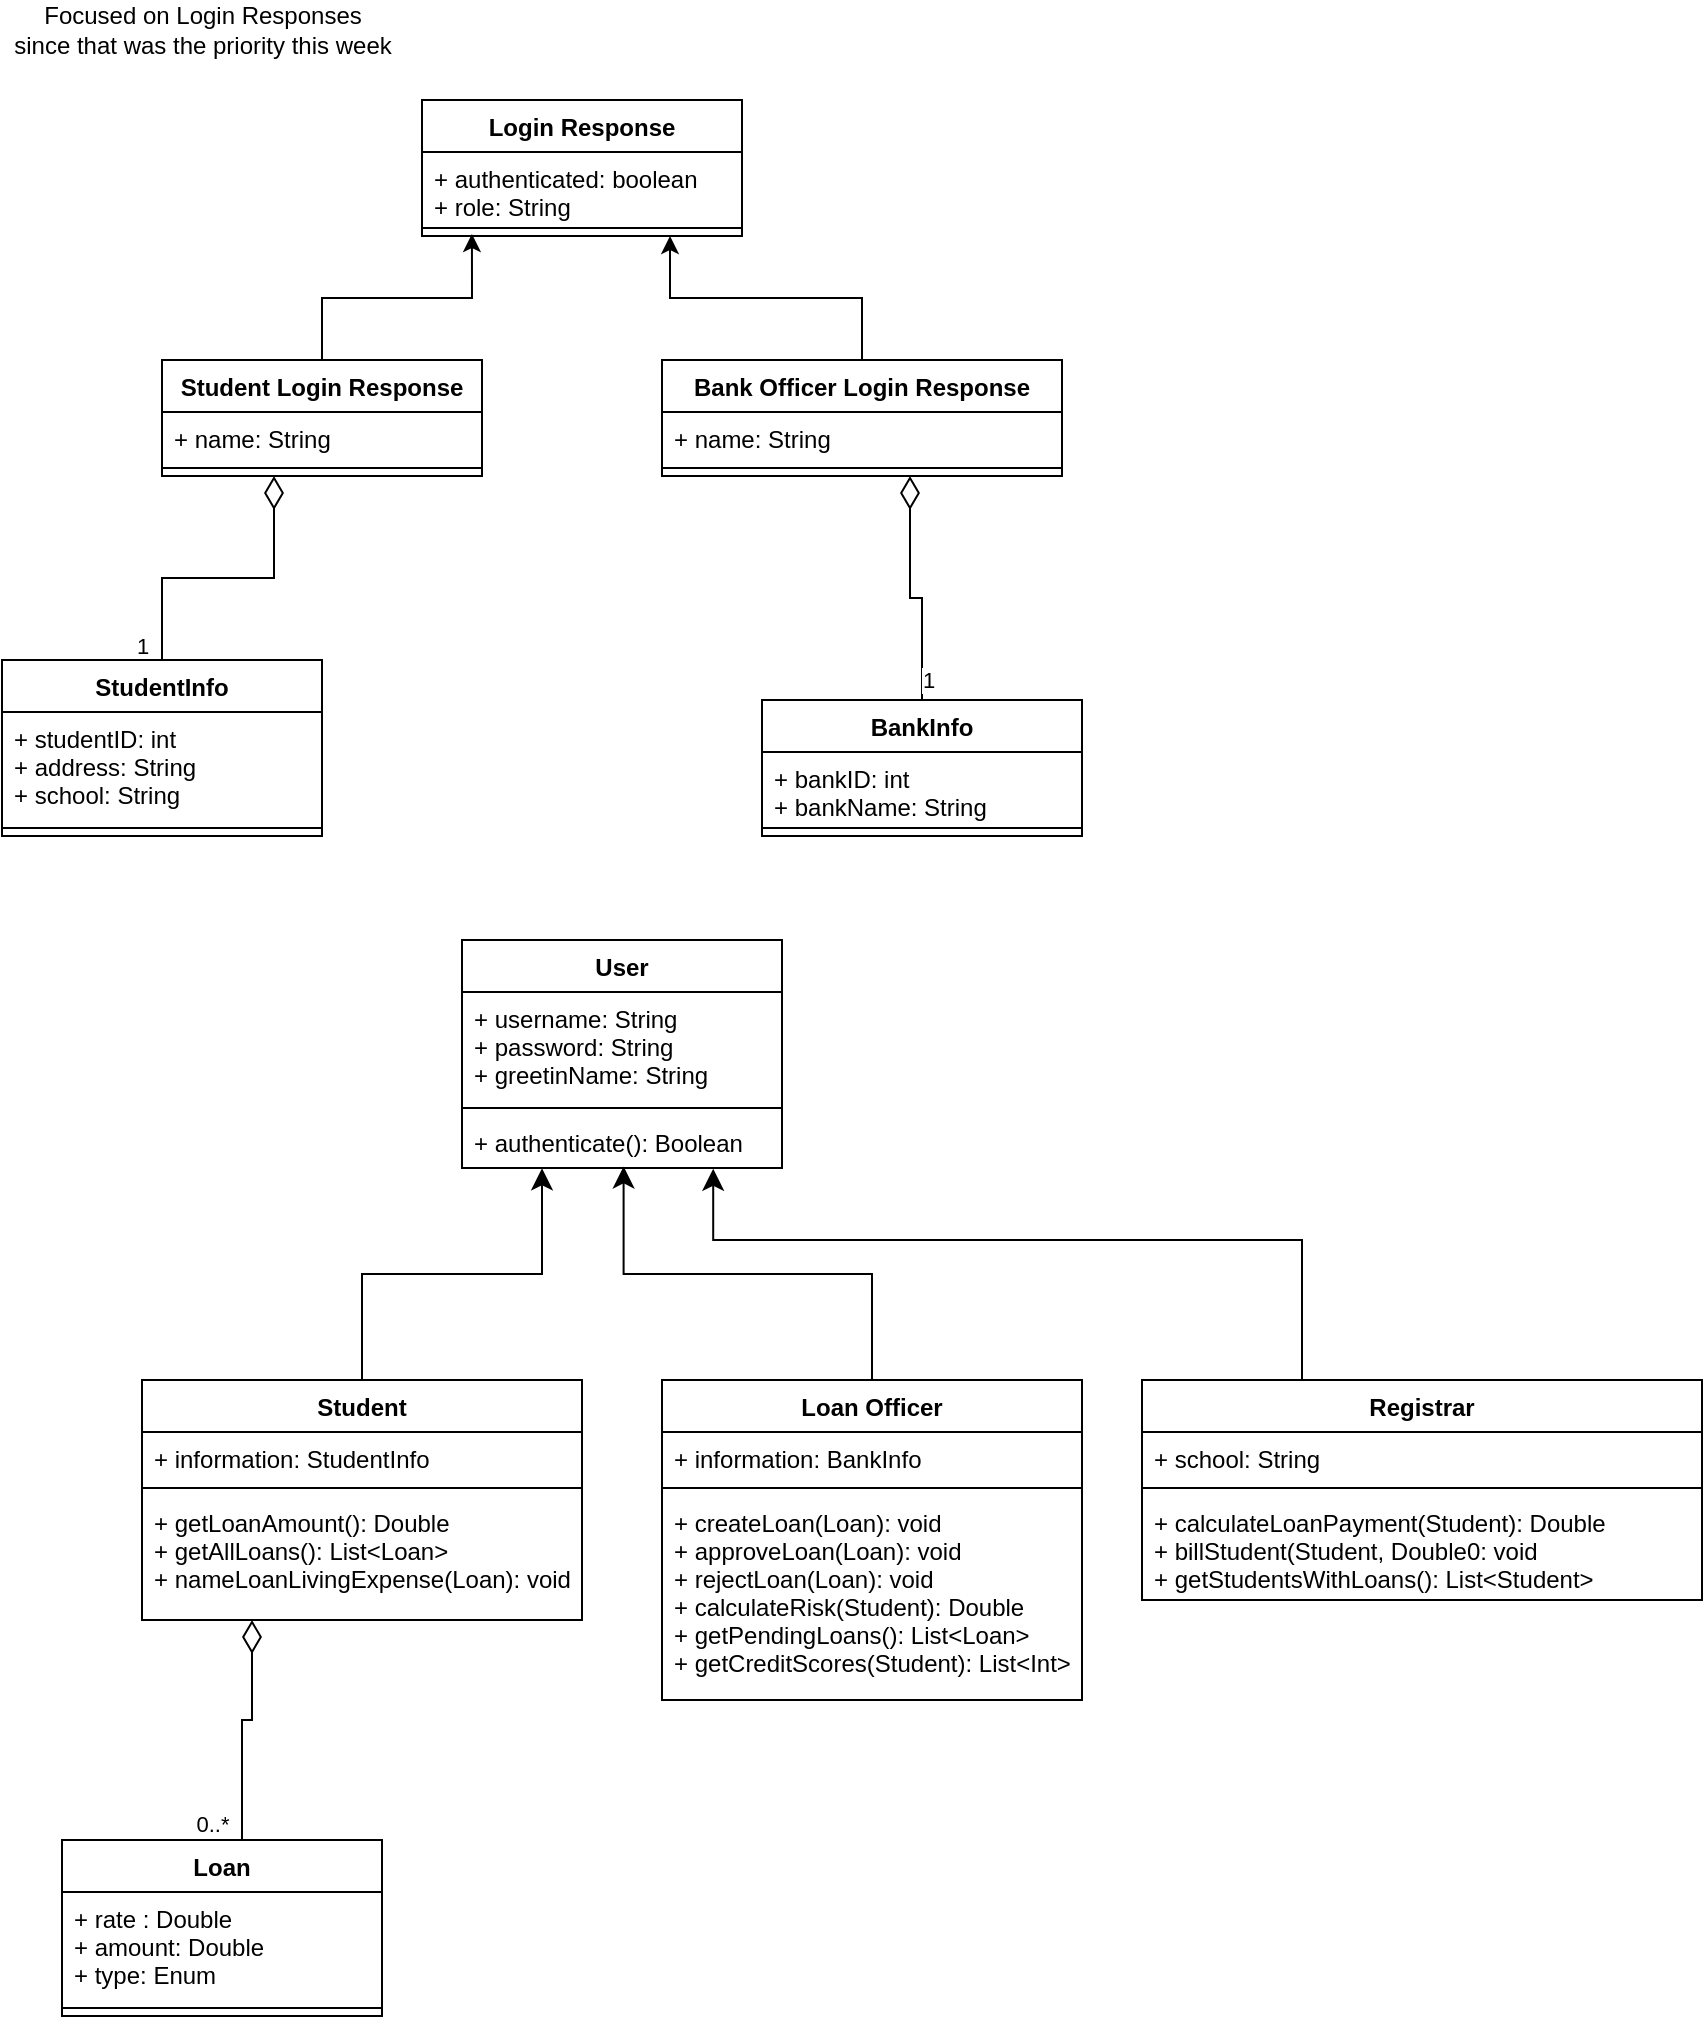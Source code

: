 <mxfile version="14.6.13" type="device"><diagram id="gWzMFbjAJDvHAg9zyWPQ" name="Page-1"><mxGraphModel dx="1086" dy="846" grid="1" gridSize="10" guides="1" tooltips="1" connect="1" arrows="1" fold="1" page="1" pageScale="1" pageWidth="1200" pageHeight="1920" math="0" shadow="0"><root><mxCell id="0"/><mxCell id="1" parent="0"/><mxCell id="otyfcu-v3QBBqIMJjzfW-1" value="Login Response" style="swimlane;fontStyle=1;align=center;verticalAlign=top;childLayout=stackLayout;horizontal=1;startSize=26;horizontalStack=0;resizeParent=1;resizeParentMax=0;resizeLast=0;collapsible=1;marginBottom=0;" parent="1" vertex="1"><mxGeometry x="240" y="100" width="160" height="68" as="geometry"/></mxCell><mxCell id="otyfcu-v3QBBqIMJjzfW-2" value="+ authenticated: boolean&#10;+ role: String" style="text;strokeColor=none;fillColor=none;align=left;verticalAlign=top;spacingLeft=4;spacingRight=4;overflow=hidden;rotatable=0;points=[[0,0.5],[1,0.5]];portConstraint=eastwest;" parent="otyfcu-v3QBBqIMJjzfW-1" vertex="1"><mxGeometry y="26" width="160" height="34" as="geometry"/></mxCell><mxCell id="otyfcu-v3QBBqIMJjzfW-3" value="" style="line;strokeWidth=1;fillColor=none;align=left;verticalAlign=middle;spacingTop=-1;spacingLeft=3;spacingRight=3;rotatable=0;labelPosition=right;points=[];portConstraint=eastwest;" parent="otyfcu-v3QBBqIMJjzfW-1" vertex="1"><mxGeometry y="60" width="160" height="8" as="geometry"/></mxCell><mxCell id="otyfcu-v3QBBqIMJjzfW-8" style="edgeStyle=orthogonalEdgeStyle;rounded=0;orthogonalLoop=1;jettySize=auto;html=1;entryX=0.156;entryY=0.875;entryDx=0;entryDy=0;entryPerimeter=0;" parent="1" source="otyfcu-v3QBBqIMJjzfW-5" target="otyfcu-v3QBBqIMJjzfW-3" edge="1"><mxGeometry relative="1" as="geometry"/></mxCell><mxCell id="otyfcu-v3QBBqIMJjzfW-5" value="Student Login Response" style="swimlane;fontStyle=1;align=center;verticalAlign=top;childLayout=stackLayout;horizontal=1;startSize=26;horizontalStack=0;resizeParent=1;resizeParentMax=0;resizeLast=0;collapsible=1;marginBottom=0;" parent="1" vertex="1"><mxGeometry x="110" y="230" width="160" height="58" as="geometry"/></mxCell><mxCell id="otyfcu-v3QBBqIMJjzfW-6" value="+ name: String" style="text;strokeColor=none;fillColor=none;align=left;verticalAlign=top;spacingLeft=4;spacingRight=4;overflow=hidden;rotatable=0;points=[[0,0.5],[1,0.5]];portConstraint=eastwest;" parent="otyfcu-v3QBBqIMJjzfW-5" vertex="1"><mxGeometry y="26" width="160" height="24" as="geometry"/></mxCell><mxCell id="otyfcu-v3QBBqIMJjzfW-7" value="" style="line;strokeWidth=1;fillColor=none;align=left;verticalAlign=middle;spacingTop=-1;spacingLeft=3;spacingRight=3;rotatable=0;labelPosition=right;points=[];portConstraint=eastwest;" parent="otyfcu-v3QBBqIMJjzfW-5" vertex="1"><mxGeometry y="50" width="160" height="8" as="geometry"/></mxCell><mxCell id="otyfcu-v3QBBqIMJjzfW-24" style="edgeStyle=orthogonalEdgeStyle;rounded=0;orthogonalLoop=1;jettySize=auto;html=1;entryX=0.35;entryY=1;entryDx=0;entryDy=0;entryPerimeter=0;endArrow=diamondThin;endFill=0;endSize=14;" parent="1" source="otyfcu-v3QBBqIMJjzfW-12" target="otyfcu-v3QBBqIMJjzfW-7" edge="1"><mxGeometry relative="1" as="geometry"/></mxCell><mxCell id="otyfcu-v3QBBqIMJjzfW-33" value="1" style="edgeLabel;html=1;align=center;verticalAlign=middle;resizable=0;points=[];" parent="otyfcu-v3QBBqIMJjzfW-24" vertex="1" connectable="0"><mxGeometry x="-0.284" y="1" relative="1" as="geometry"><mxPoint x="-22" y="35" as="offset"/></mxGeometry></mxCell><mxCell id="otyfcu-v3QBBqIMJjzfW-12" value="StudentInfo" style="swimlane;fontStyle=1;align=center;verticalAlign=top;childLayout=stackLayout;horizontal=1;startSize=26;horizontalStack=0;resizeParent=1;resizeParentMax=0;resizeLast=0;collapsible=1;marginBottom=0;" parent="1" vertex="1"><mxGeometry x="30" y="380" width="160" height="88" as="geometry"/></mxCell><mxCell id="otyfcu-v3QBBqIMJjzfW-13" value="+ studentID: int&#10;+ address: String&#10;+ school: String" style="text;strokeColor=none;fillColor=none;align=left;verticalAlign=top;spacingLeft=4;spacingRight=4;overflow=hidden;rotatable=0;points=[[0,0.5],[1,0.5]];portConstraint=eastwest;" parent="otyfcu-v3QBBqIMJjzfW-12" vertex="1"><mxGeometry y="26" width="160" height="54" as="geometry"/></mxCell><mxCell id="otyfcu-v3QBBqIMJjzfW-14" value="" style="line;strokeWidth=1;fillColor=none;align=left;verticalAlign=middle;spacingTop=-1;spacingLeft=3;spacingRight=3;rotatable=0;labelPosition=right;points=[];portConstraint=eastwest;" parent="otyfcu-v3QBBqIMJjzfW-12" vertex="1"><mxGeometry y="80" width="160" height="8" as="geometry"/></mxCell><mxCell id="otyfcu-v3QBBqIMJjzfW-19" style="edgeStyle=orthogonalEdgeStyle;rounded=0;orthogonalLoop=1;jettySize=auto;html=1;entryX=0.775;entryY=1;entryDx=0;entryDy=0;entryPerimeter=0;" parent="1" source="otyfcu-v3QBBqIMJjzfW-16" target="otyfcu-v3QBBqIMJjzfW-3" edge="1"><mxGeometry relative="1" as="geometry"/></mxCell><mxCell id="otyfcu-v3QBBqIMJjzfW-16" value="Bank Officer Login Response" style="swimlane;fontStyle=1;align=center;verticalAlign=top;childLayout=stackLayout;horizontal=1;startSize=26;horizontalStack=0;resizeParent=1;resizeParentMax=0;resizeLast=0;collapsible=1;marginBottom=0;" parent="1" vertex="1"><mxGeometry x="360" y="230" width="200" height="58" as="geometry"/></mxCell><mxCell id="otyfcu-v3QBBqIMJjzfW-17" value="+ name: String" style="text;strokeColor=none;fillColor=none;align=left;verticalAlign=top;spacingLeft=4;spacingRight=4;overflow=hidden;rotatable=0;points=[[0,0.5],[1,0.5]];portConstraint=eastwest;" parent="otyfcu-v3QBBqIMJjzfW-16" vertex="1"><mxGeometry y="26" width="200" height="24" as="geometry"/></mxCell><mxCell id="otyfcu-v3QBBqIMJjzfW-18" value="" style="line;strokeWidth=1;fillColor=none;align=left;verticalAlign=middle;spacingTop=-1;spacingLeft=3;spacingRight=3;rotatable=0;labelPosition=right;points=[];portConstraint=eastwest;" parent="otyfcu-v3QBBqIMJjzfW-16" vertex="1"><mxGeometry y="50" width="200" height="8" as="geometry"/></mxCell><mxCell id="otyfcu-v3QBBqIMJjzfW-23" style="edgeStyle=orthogonalEdgeStyle;rounded=0;orthogonalLoop=1;jettySize=auto;html=1;entryX=0.62;entryY=1;entryDx=0;entryDy=0;entryPerimeter=0;endArrow=diamondThin;endFill=0;endSize=14;" parent="1" source="otyfcu-v3QBBqIMJjzfW-20" target="otyfcu-v3QBBqIMJjzfW-18" edge="1"><mxGeometry relative="1" as="geometry"/></mxCell><mxCell id="otyfcu-v3QBBqIMJjzfW-32" value="1" style="edgeLabel;html=1;align=center;verticalAlign=middle;resizable=0;points=[];" parent="otyfcu-v3QBBqIMJjzfW-23" vertex="1" connectable="0"><mxGeometry x="-0.78" y="-3" relative="1" as="geometry"><mxPoint y="3" as="offset"/></mxGeometry></mxCell><mxCell id="otyfcu-v3QBBqIMJjzfW-20" value="BankInfo" style="swimlane;fontStyle=1;align=center;verticalAlign=top;childLayout=stackLayout;horizontal=1;startSize=26;horizontalStack=0;resizeParent=1;resizeParentMax=0;resizeLast=0;collapsible=1;marginBottom=0;" parent="1" vertex="1"><mxGeometry x="410" y="400" width="160" height="68" as="geometry"/></mxCell><mxCell id="otyfcu-v3QBBqIMJjzfW-21" value="+ bankID: int&#10;+ bankName: String" style="text;strokeColor=none;fillColor=none;align=left;verticalAlign=top;spacingLeft=4;spacingRight=4;overflow=hidden;rotatable=0;points=[[0,0.5],[1,0.5]];portConstraint=eastwest;" parent="otyfcu-v3QBBqIMJjzfW-20" vertex="1"><mxGeometry y="26" width="160" height="34" as="geometry"/></mxCell><mxCell id="otyfcu-v3QBBqIMJjzfW-22" value="" style="line;strokeWidth=1;fillColor=none;align=left;verticalAlign=middle;spacingTop=-1;spacingLeft=3;spacingRight=3;rotatable=0;labelPosition=right;points=[];portConstraint=eastwest;" parent="otyfcu-v3QBBqIMJjzfW-20" vertex="1"><mxGeometry y="60" width="160" height="8" as="geometry"/></mxCell><mxCell id="otyfcu-v3QBBqIMJjzfW-34" style="edgeStyle=orthogonalEdgeStyle;rounded=0;orthogonalLoop=1;jettySize=auto;html=1;entryX=0.25;entryY=1;entryDx=0;entryDy=0;endArrow=diamondThin;endFill=0;endSize=14;" parent="1" source="otyfcu-v3QBBqIMJjzfW-25" target="otyfcu-v3QBBqIMJjzfW-41" edge="1"><mxGeometry relative="1" as="geometry"><mxPoint x="242.08" y="836.25" as="targetPoint"/><Array as="points"><mxPoint x="150" y="910"/><mxPoint x="155" y="910"/></Array></mxGeometry></mxCell><mxCell id="otyfcu-v3QBBqIMJjzfW-35" value="0..*" style="edgeLabel;html=1;align=center;verticalAlign=middle;resizable=0;points=[];" parent="otyfcu-v3QBBqIMJjzfW-34" vertex="1" connectable="0"><mxGeometry x="-0.372" y="-2" relative="1" as="geometry"><mxPoint x="-17" y="28" as="offset"/></mxGeometry></mxCell><mxCell id="otyfcu-v3QBBqIMJjzfW-25" value="Loan" style="swimlane;fontStyle=1;align=center;verticalAlign=top;childLayout=stackLayout;horizontal=1;startSize=26;horizontalStack=0;resizeParent=1;resizeParentMax=0;resizeLast=0;collapsible=1;marginBottom=0;" parent="1" vertex="1"><mxGeometry x="60" y="970" width="160" height="88" as="geometry"/></mxCell><mxCell id="otyfcu-v3QBBqIMJjzfW-26" value="+ rate : Double&#10;+ amount: Double&#10;+ type: Enum" style="text;strokeColor=none;fillColor=none;align=left;verticalAlign=top;spacingLeft=4;spacingRight=4;overflow=hidden;rotatable=0;points=[[0,0.5],[1,0.5]];portConstraint=eastwest;" parent="otyfcu-v3QBBqIMJjzfW-25" vertex="1"><mxGeometry y="26" width="160" height="54" as="geometry"/></mxCell><mxCell id="otyfcu-v3QBBqIMJjzfW-27" value="" style="line;strokeWidth=1;fillColor=none;align=left;verticalAlign=middle;spacingTop=-1;spacingLeft=3;spacingRight=3;rotatable=0;labelPosition=right;points=[];portConstraint=eastwest;" parent="otyfcu-v3QBBqIMJjzfW-25" vertex="1"><mxGeometry y="80" width="160" height="8" as="geometry"/></mxCell><mxCell id="otyfcu-v3QBBqIMJjzfW-36" value="Focused on Login Responses&lt;br&gt;since that was the priority this week" style="text;html=1;align=center;verticalAlign=middle;resizable=0;points=[];autosize=1;strokeColor=none;" parent="1" vertex="1"><mxGeometry x="30" y="50" width="200" height="30" as="geometry"/></mxCell><mxCell id="otyfcu-v3QBBqIMJjzfW-37" value="User" style="swimlane;fontStyle=1;align=center;verticalAlign=top;childLayout=stackLayout;horizontal=1;startSize=26;horizontalStack=0;resizeParent=1;resizeParentMax=0;resizeLast=0;collapsible=1;marginBottom=0;" parent="1" vertex="1"><mxGeometry x="260" y="520" width="160" height="114" as="geometry"/></mxCell><mxCell id="otyfcu-v3QBBqIMJjzfW-38" value="+ username: String&#10;+ password: String&#10;+ greetinName: String" style="text;strokeColor=none;fillColor=none;align=left;verticalAlign=top;spacingLeft=4;spacingRight=4;overflow=hidden;rotatable=0;points=[[0,0.5],[1,0.5]];portConstraint=eastwest;" parent="otyfcu-v3QBBqIMJjzfW-37" vertex="1"><mxGeometry y="26" width="160" height="54" as="geometry"/></mxCell><mxCell id="otyfcu-v3QBBqIMJjzfW-39" value="" style="line;strokeWidth=1;fillColor=none;align=left;verticalAlign=middle;spacingTop=-1;spacingLeft=3;spacingRight=3;rotatable=0;labelPosition=right;points=[];portConstraint=eastwest;" parent="otyfcu-v3QBBqIMJjzfW-37" vertex="1"><mxGeometry y="80" width="160" height="8" as="geometry"/></mxCell><mxCell id="otyfcu-v3QBBqIMJjzfW-40" value="+ authenticate(): Boolean" style="text;strokeColor=none;fillColor=none;align=left;verticalAlign=top;spacingLeft=4;spacingRight=4;overflow=hidden;rotatable=0;points=[[0,0.5],[1,0.5]];portConstraint=eastwest;" parent="otyfcu-v3QBBqIMJjzfW-37" vertex="1"><mxGeometry y="88" width="160" height="26" as="geometry"/></mxCell><mxCell id="otyfcu-v3QBBqIMJjzfW-57" style="edgeStyle=orthogonalEdgeStyle;rounded=0;orthogonalLoop=1;jettySize=auto;html=1;entryX=0.25;entryY=1.006;entryDx=0;entryDy=0;entryPerimeter=0;endArrow=classic;endFill=1;endSize=8;" parent="1" source="otyfcu-v3QBBqIMJjzfW-41" target="otyfcu-v3QBBqIMJjzfW-40" edge="1"><mxGeometry relative="1" as="geometry"/></mxCell><mxCell id="otyfcu-v3QBBqIMJjzfW-41" value="Student" style="swimlane;fontStyle=1;align=center;verticalAlign=top;childLayout=stackLayout;horizontal=1;startSize=26;horizontalStack=0;resizeParent=1;resizeParentMax=0;resizeLast=0;collapsible=1;marginBottom=0;" parent="1" vertex="1"><mxGeometry x="100" y="740" width="220" height="120" as="geometry"/></mxCell><mxCell id="otyfcu-v3QBBqIMJjzfW-42" value="+ information: StudentInfo" style="text;strokeColor=none;fillColor=none;align=left;verticalAlign=top;spacingLeft=4;spacingRight=4;overflow=hidden;rotatable=0;points=[[0,0.5],[1,0.5]];portConstraint=eastwest;" parent="otyfcu-v3QBBqIMJjzfW-41" vertex="1"><mxGeometry y="26" width="220" height="24" as="geometry"/></mxCell><mxCell id="otyfcu-v3QBBqIMJjzfW-43" value="" style="line;strokeWidth=1;fillColor=none;align=left;verticalAlign=middle;spacingTop=-1;spacingLeft=3;spacingRight=3;rotatable=0;labelPosition=right;points=[];portConstraint=eastwest;" parent="otyfcu-v3QBBqIMJjzfW-41" vertex="1"><mxGeometry y="50" width="220" height="8" as="geometry"/></mxCell><mxCell id="otyfcu-v3QBBqIMJjzfW-44" value="+ getLoanAmount(): Double&#10;+ getAllLoans(): List&lt;Loan&gt;&#10;+ nameLoanLivingExpense(Loan): void" style="text;strokeColor=none;fillColor=none;align=left;verticalAlign=top;spacingLeft=4;spacingRight=4;overflow=hidden;rotatable=0;points=[[0,0.5],[1,0.5]];portConstraint=eastwest;" parent="otyfcu-v3QBBqIMJjzfW-41" vertex="1"><mxGeometry y="58" width="220" height="62" as="geometry"/></mxCell><mxCell id="otyfcu-v3QBBqIMJjzfW-56" style="edgeStyle=orthogonalEdgeStyle;rounded=0;orthogonalLoop=1;jettySize=auto;html=1;entryX=0.505;entryY=0.971;entryDx=0;entryDy=0;entryPerimeter=0;endArrow=classic;endFill=1;endSize=8;" parent="1" source="otyfcu-v3QBBqIMJjzfW-52" target="otyfcu-v3QBBqIMJjzfW-40" edge="1"><mxGeometry relative="1" as="geometry"/></mxCell><mxCell id="otyfcu-v3QBBqIMJjzfW-52" value="Loan Officer" style="swimlane;fontStyle=1;align=center;verticalAlign=top;childLayout=stackLayout;horizontal=1;startSize=26;horizontalStack=0;resizeParent=1;resizeParentMax=0;resizeLast=0;collapsible=1;marginBottom=0;" parent="1" vertex="1"><mxGeometry x="360" y="740" width="210" height="160" as="geometry"/></mxCell><mxCell id="otyfcu-v3QBBqIMJjzfW-53" value="+ information: BankInfo" style="text;strokeColor=none;fillColor=none;align=left;verticalAlign=top;spacingLeft=4;spacingRight=4;overflow=hidden;rotatable=0;points=[[0,0.5],[1,0.5]];portConstraint=eastwest;" parent="otyfcu-v3QBBqIMJjzfW-52" vertex="1"><mxGeometry y="26" width="210" height="24" as="geometry"/></mxCell><mxCell id="otyfcu-v3QBBqIMJjzfW-54" value="" style="line;strokeWidth=1;fillColor=none;align=left;verticalAlign=middle;spacingTop=-1;spacingLeft=3;spacingRight=3;rotatable=0;labelPosition=right;points=[];portConstraint=eastwest;" parent="otyfcu-v3QBBqIMJjzfW-52" vertex="1"><mxGeometry y="50" width="210" height="8" as="geometry"/></mxCell><mxCell id="otyfcu-v3QBBqIMJjzfW-55" value="+ createLoan(Loan): void&#10;+ approveLoan(Loan): void&#10;+ rejectLoan(Loan): void&#10;+ calculateRisk(Student): Double&#10;+ getPendingLoans(): List&lt;Loan&gt;&#10;+ getCreditScores(Student): List&lt;Int&gt;" style="text;strokeColor=none;fillColor=none;align=left;verticalAlign=top;spacingLeft=4;spacingRight=4;overflow=hidden;rotatable=0;points=[[0,0.5],[1,0.5]];portConstraint=eastwest;" parent="otyfcu-v3QBBqIMJjzfW-52" vertex="1"><mxGeometry y="58" width="210" height="102" as="geometry"/></mxCell><mxCell id="otyfcu-v3QBBqIMJjzfW-62" style="edgeStyle=orthogonalEdgeStyle;rounded=0;orthogonalLoop=1;jettySize=auto;html=1;entryX=0.785;entryY=1.016;entryDx=0;entryDy=0;entryPerimeter=0;endArrow=classic;endFill=1;endSize=8;" parent="1" source="otyfcu-v3QBBqIMJjzfW-58" target="otyfcu-v3QBBqIMJjzfW-40" edge="1"><mxGeometry relative="1" as="geometry"><Array as="points"><mxPoint x="680" y="670"/><mxPoint x="386" y="670"/></Array></mxGeometry></mxCell><mxCell id="otyfcu-v3QBBqIMJjzfW-58" value="Registrar" style="swimlane;fontStyle=1;align=center;verticalAlign=top;childLayout=stackLayout;horizontal=1;startSize=26;horizontalStack=0;resizeParent=1;resizeParentMax=0;resizeLast=0;collapsible=1;marginBottom=0;" parent="1" vertex="1"><mxGeometry x="600" y="740" width="280" height="110" as="geometry"/></mxCell><mxCell id="otyfcu-v3QBBqIMJjzfW-59" value="+ school: String" style="text;strokeColor=none;fillColor=none;align=left;verticalAlign=top;spacingLeft=4;spacingRight=4;overflow=hidden;rotatable=0;points=[[0,0.5],[1,0.5]];portConstraint=eastwest;" parent="otyfcu-v3QBBqIMJjzfW-58" vertex="1"><mxGeometry y="26" width="280" height="24" as="geometry"/></mxCell><mxCell id="otyfcu-v3QBBqIMJjzfW-60" value="" style="line;strokeWidth=1;fillColor=none;align=left;verticalAlign=middle;spacingTop=-1;spacingLeft=3;spacingRight=3;rotatable=0;labelPosition=right;points=[];portConstraint=eastwest;" parent="otyfcu-v3QBBqIMJjzfW-58" vertex="1"><mxGeometry y="50" width="280" height="8" as="geometry"/></mxCell><mxCell id="otyfcu-v3QBBqIMJjzfW-61" value="+ calculateLoanPayment(Student): Double&#10;+ billStudent(Student, Double0: void&#10;+ getStudentsWithLoans(): List&lt;Student&gt;" style="text;strokeColor=none;fillColor=none;align=left;verticalAlign=top;spacingLeft=4;spacingRight=4;overflow=hidden;rotatable=0;points=[[0,0.5],[1,0.5]];portConstraint=eastwest;" parent="otyfcu-v3QBBqIMJjzfW-58" vertex="1"><mxGeometry y="58" width="280" height="52" as="geometry"/></mxCell></root></mxGraphModel></diagram></mxfile>